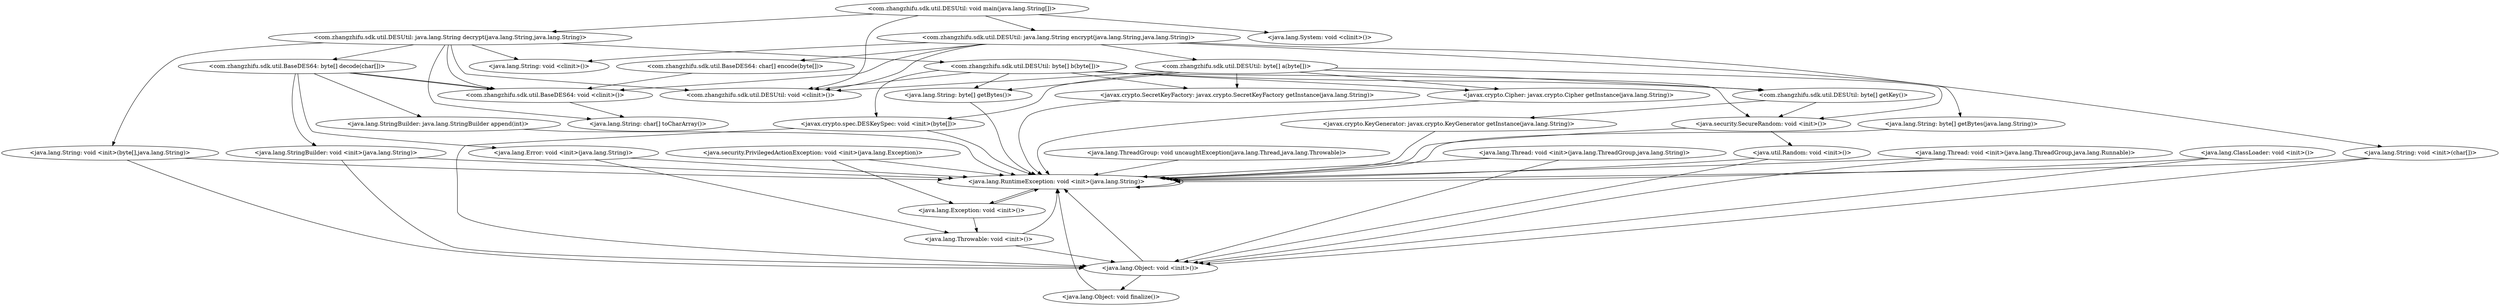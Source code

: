digraph CallGraph {
"<com.zhangzhifu.sdk.util.DESUtil: void main(java.lang.String[])>" -> "<com.zhangzhifu.sdk.util.DESUtil: void <clinit>()>";
"<com.zhangzhifu.sdk.util.DESUtil: void main(java.lang.String[])>" -> "<com.zhangzhifu.sdk.util.DESUtil: java.lang.String decrypt(java.lang.String,java.lang.String)>";
"<com.zhangzhifu.sdk.util.DESUtil: void main(java.lang.String[])>" -> "<com.zhangzhifu.sdk.util.DESUtil: java.lang.String encrypt(java.lang.String,java.lang.String)>";
"<com.zhangzhifu.sdk.util.DESUtil: void main(java.lang.String[])>" -> "<java.lang.System: void <clinit>()>";
"<java.lang.ThreadGroup: void uncaughtException(java.lang.Thread,java.lang.Throwable)>" -> "<java.lang.RuntimeException: void <init>(java.lang.String)>";
"<java.lang.ClassLoader: void <init>()>" -> "<java.lang.Object: void <init>()>";
"<java.lang.ClassLoader: void <init>()>" -> "<java.lang.RuntimeException: void <init>(java.lang.String)>";
"<java.security.PrivilegedActionException: void <init>(java.lang.Exception)>" -> "<java.lang.Exception: void <init>()>";
"<java.security.PrivilegedActionException: void <init>(java.lang.Exception)>" -> "<java.lang.RuntimeException: void <init>(java.lang.String)>";
"<java.lang.Thread: void <init>(java.lang.ThreadGroup,java.lang.Runnable)>" -> "<java.lang.Object: void <init>()>";
"<java.lang.Thread: void <init>(java.lang.ThreadGroup,java.lang.Runnable)>" -> "<java.lang.RuntimeException: void <init>(java.lang.String)>";
"<java.lang.Thread: void <init>(java.lang.ThreadGroup,java.lang.String)>" -> "<java.lang.Object: void <init>()>";
"<java.lang.Thread: void <init>(java.lang.ThreadGroup,java.lang.String)>" -> "<java.lang.RuntimeException: void <init>(java.lang.String)>";
"<com.zhangzhifu.sdk.util.DESUtil: java.lang.String decrypt(java.lang.String,java.lang.String)>" -> "<com.zhangzhifu.sdk.util.BaseDES64: void <clinit>()>";
"<com.zhangzhifu.sdk.util.DESUtil: java.lang.String decrypt(java.lang.String,java.lang.String)>" -> "<java.lang.String: void <init>(byte[],java.lang.String)>";
"<com.zhangzhifu.sdk.util.DESUtil: java.lang.String decrypt(java.lang.String,java.lang.String)>" -> "<com.zhangzhifu.sdk.util.DESUtil: byte[] b(byte[])>";
"<com.zhangzhifu.sdk.util.DESUtil: java.lang.String decrypt(java.lang.String,java.lang.String)>" -> "<com.zhangzhifu.sdk.util.BaseDES64: byte[] decode(char[])>";
"<com.zhangzhifu.sdk.util.DESUtil: java.lang.String decrypt(java.lang.String,java.lang.String)>" -> "<java.lang.String: void <clinit>()>";
"<com.zhangzhifu.sdk.util.DESUtil: java.lang.String decrypt(java.lang.String,java.lang.String)>" -> "<com.zhangzhifu.sdk.util.DESUtil: void <clinit>()>";
"<com.zhangzhifu.sdk.util.DESUtil: java.lang.String encrypt(java.lang.String,java.lang.String)>" -> "<com.zhangzhifu.sdk.util.DESUtil: void <clinit>()>";
"<com.zhangzhifu.sdk.util.DESUtil: java.lang.String encrypt(java.lang.String,java.lang.String)>" -> "<java.lang.String: void <init>(char[])>";
"<com.zhangzhifu.sdk.util.DESUtil: java.lang.String encrypt(java.lang.String,java.lang.String)>" -> "<com.zhangzhifu.sdk.util.BaseDES64: char[] encode(byte[])>";
"<com.zhangzhifu.sdk.util.DESUtil: java.lang.String encrypt(java.lang.String,java.lang.String)>" -> "<com.zhangzhifu.sdk.util.DESUtil: byte[] a(byte[])>";
"<com.zhangzhifu.sdk.util.DESUtil: java.lang.String encrypt(java.lang.String,java.lang.String)>" -> "<com.zhangzhifu.sdk.util.BaseDES64: void <clinit>()>";
"<com.zhangzhifu.sdk.util.DESUtil: java.lang.String encrypt(java.lang.String,java.lang.String)>" -> "<java.lang.String: void <clinit>()>";
"<java.lang.RuntimeException: void <init>(java.lang.String)>" -> "<java.lang.Exception: void <init>()>";
"<java.lang.RuntimeException: void <init>(java.lang.String)>" -> "<java.lang.RuntimeException: void <init>(java.lang.String)>";
"<java.lang.Object: void <init>()>" -> "<java.lang.Object: void finalize()>";
"<java.lang.Object: void <init>()>" -> "<java.lang.RuntimeException: void <init>(java.lang.String)>";
"<java.lang.Exception: void <init>()>" -> "<java.lang.Throwable: void <init>()>";
"<java.lang.Exception: void <init>()>" -> "<java.lang.RuntimeException: void <init>(java.lang.String)>";
"<java.lang.String: void <init>(byte[],java.lang.String)>" -> "<java.lang.Object: void <init>()>";
"<java.lang.String: void <init>(byte[],java.lang.String)>" -> "<java.lang.RuntimeException: void <init>(java.lang.String)>";
"<com.zhangzhifu.sdk.util.DESUtil: byte[] b(byte[])>" -> "<com.zhangzhifu.sdk.util.DESUtil: void <clinit>()>";
"<com.zhangzhifu.sdk.util.DESUtil: byte[] b(byte[])>" -> "<javax.crypto.Cipher: javax.crypto.Cipher getInstance(java.lang.String)>";
"<com.zhangzhifu.sdk.util.DESUtil: byte[] b(byte[])>" -> "<javax.crypto.SecretKeyFactory: javax.crypto.SecretKeyFactory getInstance(java.lang.String)>";
"<com.zhangzhifu.sdk.util.DESUtil: byte[] b(byte[])>" -> "<javax.crypto.spec.DESKeySpec: void <init>(byte[])>";
"<com.zhangzhifu.sdk.util.DESUtil: byte[] b(byte[])>" -> "<com.zhangzhifu.sdk.util.DESUtil: byte[] getKey()>";
"<com.zhangzhifu.sdk.util.DESUtil: byte[] b(byte[])>" -> "<java.security.SecureRandom: void <init>()>";
"<com.zhangzhifu.sdk.util.BaseDES64: byte[] decode(char[])>" -> "<com.zhangzhifu.sdk.util.BaseDES64: void <clinit>()>";
"<com.zhangzhifu.sdk.util.BaseDES64: byte[] decode(char[])>" -> "<java.lang.Error: void <init>(java.lang.String)>";
"<com.zhangzhifu.sdk.util.BaseDES64: byte[] decode(char[])>" -> "<java.lang.StringBuilder: void <init>(java.lang.String)>";
"<com.zhangzhifu.sdk.util.BaseDES64: byte[] decode(char[])>" -> "<com.zhangzhifu.sdk.util.BaseDES64: void <clinit>()>";
"<java.lang.String: void <init>(char[])>" -> "<java.lang.Object: void <init>()>";
"<java.lang.String: void <init>(char[])>" -> "<java.lang.RuntimeException: void <init>(java.lang.String)>";
"<com.zhangzhifu.sdk.util.BaseDES64: char[] encode(byte[])>" -> "<com.zhangzhifu.sdk.util.BaseDES64: void <clinit>()>";
"<com.zhangzhifu.sdk.util.DESUtil: byte[] a(byte[])>" -> "<com.zhangzhifu.sdk.util.DESUtil: void <clinit>()>";
"<com.zhangzhifu.sdk.util.DESUtil: byte[] a(byte[])>" -> "<javax.crypto.Cipher: javax.crypto.Cipher getInstance(java.lang.String)>";
"<com.zhangzhifu.sdk.util.DESUtil: byte[] a(byte[])>" -> "<javax.crypto.SecretKeyFactory: javax.crypto.SecretKeyFactory getInstance(java.lang.String)>";
"<com.zhangzhifu.sdk.util.DESUtil: byte[] a(byte[])>" -> "<javax.crypto.spec.DESKeySpec: void <init>(byte[])>";
"<com.zhangzhifu.sdk.util.DESUtil: byte[] a(byte[])>" -> "<java.security.SecureRandom: void <init>()>";
"<com.zhangzhifu.sdk.util.DESUtil: byte[] a(byte[])>" -> "<com.zhangzhifu.sdk.util.DESUtil: byte[] getKey()>";
"<java.lang.Object: void finalize()>" -> "<java.lang.RuntimeException: void <init>(java.lang.String)>";
"<java.lang.Throwable: void <init>()>" -> "<java.lang.Object: void <init>()>";
"<java.lang.Throwable: void <init>()>" -> "<java.lang.RuntimeException: void <init>(java.lang.String)>";
"<javax.crypto.Cipher: javax.crypto.Cipher getInstance(java.lang.String)>" -> "<java.lang.RuntimeException: void <init>(java.lang.String)>";
"<javax.crypto.SecretKeyFactory: javax.crypto.SecretKeyFactory getInstance(java.lang.String)>" -> "<java.lang.RuntimeException: void <init>(java.lang.String)>";
"<javax.crypto.spec.DESKeySpec: void <init>(byte[])>" -> "<java.lang.Object: void <init>()>";
"<javax.crypto.spec.DESKeySpec: void <init>(byte[])>" -> "<java.lang.RuntimeException: void <init>(java.lang.String)>";
"<com.zhangzhifu.sdk.util.DESUtil: byte[] getKey()>" -> "<java.security.SecureRandom: void <init>()>";
"<com.zhangzhifu.sdk.util.DESUtil: byte[] getKey()>" -> "<javax.crypto.KeyGenerator: javax.crypto.KeyGenerator getInstance(java.lang.String)>";
"<java.security.SecureRandom: void <init>()>" -> "<java.util.Random: void <init>()>";
"<java.security.SecureRandom: void <init>()>" -> "<java.lang.RuntimeException: void <init>(java.lang.String)>";
"<java.lang.Error: void <init>(java.lang.String)>" -> "<java.lang.Throwable: void <init>()>";
"<java.lang.Error: void <init>(java.lang.String)>" -> "<java.lang.RuntimeException: void <init>(java.lang.String)>";
"<java.lang.StringBuilder: void <init>(java.lang.String)>" -> "<java.lang.Object: void <init>()>";
"<java.lang.StringBuilder: void <init>(java.lang.String)>" -> "<java.lang.RuntimeException: void <init>(java.lang.String)>";
"<javax.crypto.KeyGenerator: javax.crypto.KeyGenerator getInstance(java.lang.String)>" -> "<java.lang.RuntimeException: void <init>(java.lang.String)>";
"<java.util.Random: void <init>()>" -> "<java.lang.Object: void <init>()>";
"<java.util.Random: void <init>()>" -> "<java.lang.RuntimeException: void <init>(java.lang.String)>";
"<com.zhangzhifu.sdk.util.BaseDES64: byte[] decode(char[])>" -> "<java.lang.StringBuilder: java.lang.StringBuilder append(int)>";
"<java.lang.StringBuilder: java.lang.StringBuilder append(int)>" -> "<java.lang.RuntimeException: void <init>(java.lang.String)>";
"<com.zhangzhifu.sdk.util.DESUtil: java.lang.String encrypt(java.lang.String,java.lang.String)>" -> "<java.lang.String: byte[] getBytes(java.lang.String)>";
"<java.lang.String: byte[] getBytes(java.lang.String)>" -> "<java.lang.RuntimeException: void <init>(java.lang.String)>";
"<com.zhangzhifu.sdk.util.DESUtil: java.lang.String decrypt(java.lang.String,java.lang.String)>" -> "<java.lang.String: char[] toCharArray()>";
"<com.zhangzhifu.sdk.util.BaseDES64: void <clinit>()>" -> "<java.lang.String: char[] toCharArray()>";
"<com.zhangzhifu.sdk.util.DESUtil: byte[] b(byte[])>" -> "<java.lang.String: byte[] getBytes()>";
"<java.lang.String: byte[] getBytes()>" -> "<java.lang.RuntimeException: void <init>(java.lang.String)>";
"<com.zhangzhifu.sdk.util.DESUtil: byte[] a(byte[])>" -> "<java.lang.String: byte[] getBytes()>";
}
